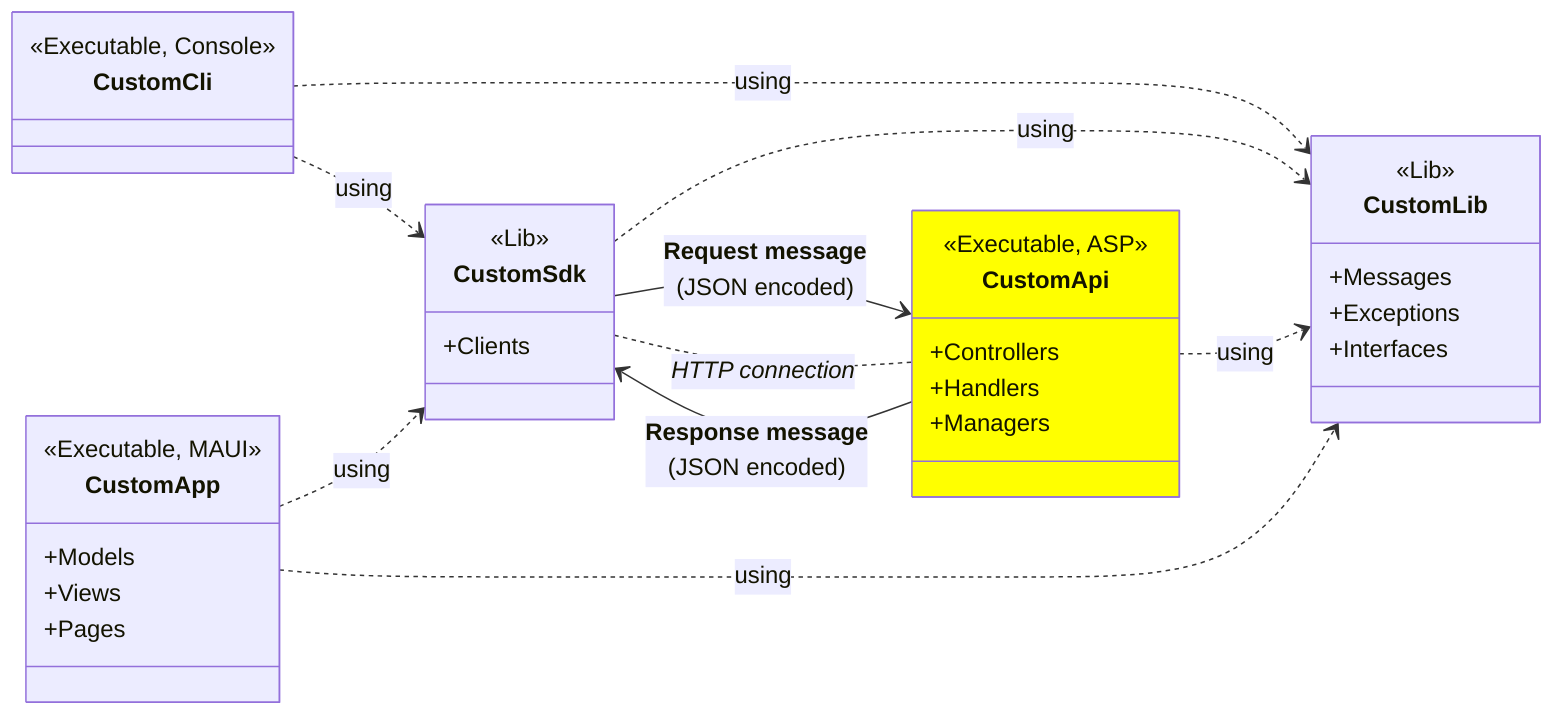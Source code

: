 classDiagram
    direction LR

    class CustomCli {
        <<Executable, Console>>
    }
    class CustomApp {
        <<Executable, MAUI>>
        +Models
        +Views
        +Pages
    }
    class CustomApi {
        <<Executable, ASP>>
        +Controllers
        +Handlers
        +Managers
    }
    class CustomSdk {
        <<Lib>>
        +Clients
    }
    class CustomLib {
        <<Lib>>
        +Messages
        +Exceptions
        +Interfaces
    }

    CustomCli ..> CustomLib : using
    CustomCli ..> CustomSdk : using
    CustomApp ..> CustomSdk : using
    CustomSdk ..> CustomLib : using
    CustomSdk --> CustomApi : <b>Request message</b><br/>(JSON encoded)
    CustomSdk .. CustomApi : <i>HTTP connection</i>
    CustomSdk <-- CustomApi : <b>Response message</b><br/>(JSON encoded)
    CustomApi ..> CustomLib : using
    CustomApp ..> CustomLib : using

    style CustomApi fill:yellow